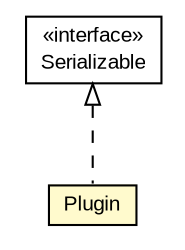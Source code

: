#!/usr/local/bin/dot
#
# Class diagram 
# Generated by UMLGraph version R5_6-24-gf6e263 (http://www.umlgraph.org/)
#

digraph G {
	edge [fontname="arial",fontsize=10,labelfontname="arial",labelfontsize=10];
	node [fontname="arial",fontsize=10,shape=plaintext];
	nodesep=0.25;
	ranksep=0.5;
	// org.miloss.fgsms.services.interfaces.policyconfiguration.Plugin
	c287751 [label=<<table title="org.miloss.fgsms.services.interfaces.policyconfiguration.Plugin" border="0" cellborder="1" cellspacing="0" cellpadding="2" port="p" bgcolor="lemonChiffon" href="./Plugin.html">
		<tr><td><table border="0" cellspacing="0" cellpadding="1">
<tr><td align="center" balign="center"> Plugin </td></tr>
		</table></td></tr>
		</table>>, URL="./Plugin.html", fontname="arial", fontcolor="black", fontsize=10.0];
	//org.miloss.fgsms.services.interfaces.policyconfiguration.Plugin implements java.io.Serializable
	c288056:p -> c287751:p [dir=back,arrowtail=empty,style=dashed];
	// java.io.Serializable
	c288056 [label=<<table title="java.io.Serializable" border="0" cellborder="1" cellspacing="0" cellpadding="2" port="p" href="http://java.sun.com/j2se/1.4.2/docs/api/java/io/Serializable.html">
		<tr><td><table border="0" cellspacing="0" cellpadding="1">
<tr><td align="center" balign="center"> &#171;interface&#187; </td></tr>
<tr><td align="center" balign="center"> Serializable </td></tr>
		</table></td></tr>
		</table>>, URL="http://java.sun.com/j2se/1.4.2/docs/api/java/io/Serializable.html", fontname="arial", fontcolor="black", fontsize=10.0];
}

